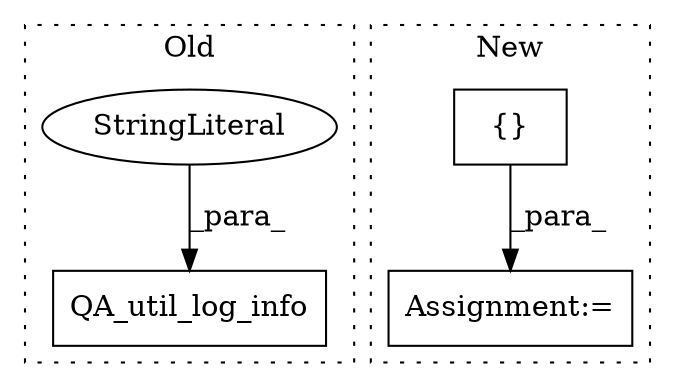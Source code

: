 digraph G {
subgraph cluster0 {
1 [label="QA_util_log_info" a="32" s="3174,3196" l="17,1" shape="box"];
4 [label="StringLiteral" a="45" s="3191" l="5" shape="ellipse"];
label = "Old";
style="dotted";
}
subgraph cluster1 {
2 [label="{}" a="4" s="2884" l="2" shape="box"];
3 [label="Assignment:=" a="7" s="2874" l="1" shape="box"];
label = "New";
style="dotted";
}
2 -> 3 [label="_para_"];
4 -> 1 [label="_para_"];
}